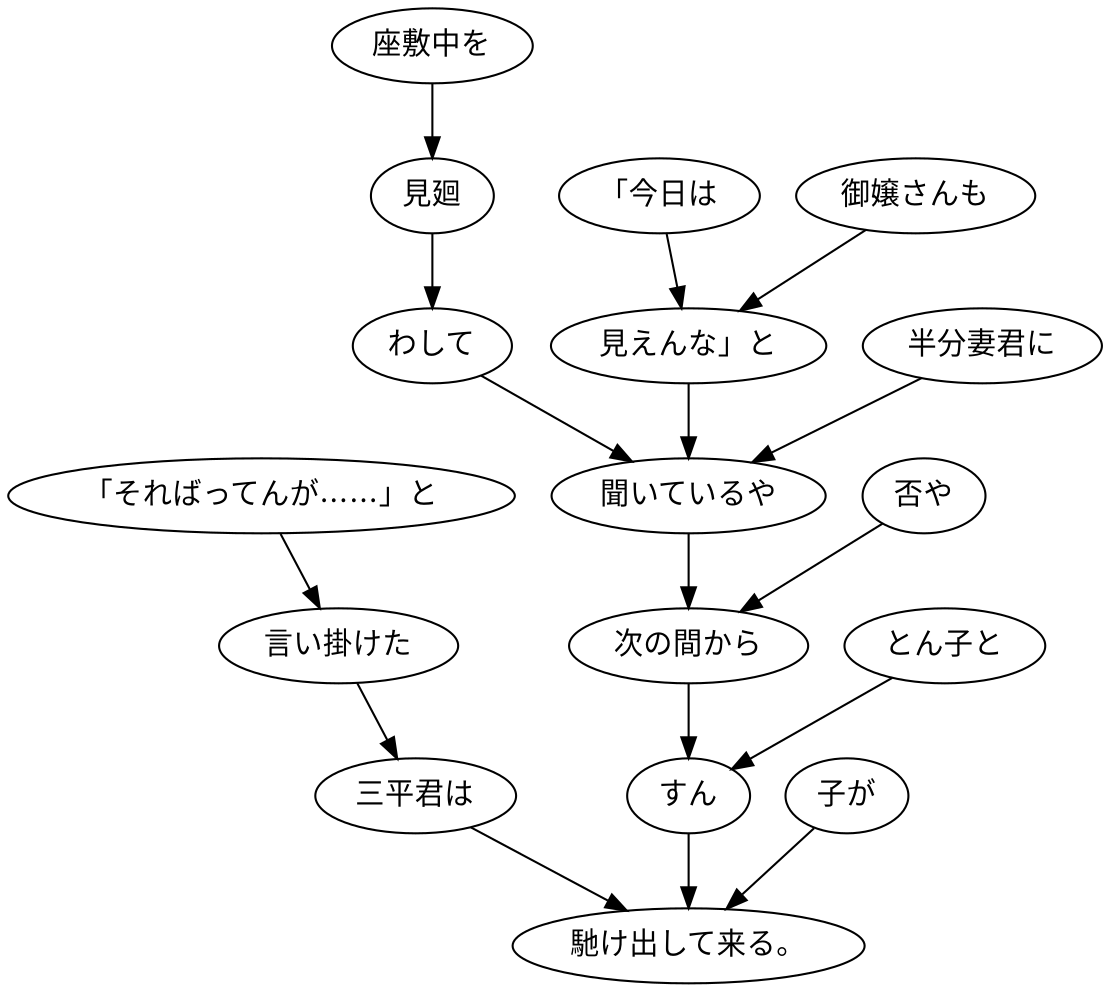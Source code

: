 digraph graph2974 {
	node0 [label="「そればってんが……」と"];
	node1 [label="言い掛けた"];
	node2 [label="三平君は"];
	node3 [label="座敷中を"];
	node4 [label="見廻"];
	node5 [label="わして"];
	node6 [label="「今日は"];
	node7 [label="御嬢さんも"];
	node8 [label="見えんな」と"];
	node9 [label="半分妻君に"];
	node10 [label="聞いているや"];
	node11 [label="否や"];
	node12 [label="次の間から"];
	node13 [label="とん子と"];
	node14 [label="すん"];
	node15 [label="子が"];
	node16 [label="馳け出して来る。"];
	node0 -> node1;
	node1 -> node2;
	node2 -> node16;
	node3 -> node4;
	node4 -> node5;
	node5 -> node10;
	node6 -> node8;
	node7 -> node8;
	node8 -> node10;
	node9 -> node10;
	node10 -> node12;
	node11 -> node12;
	node12 -> node14;
	node13 -> node14;
	node14 -> node16;
	node15 -> node16;
}
